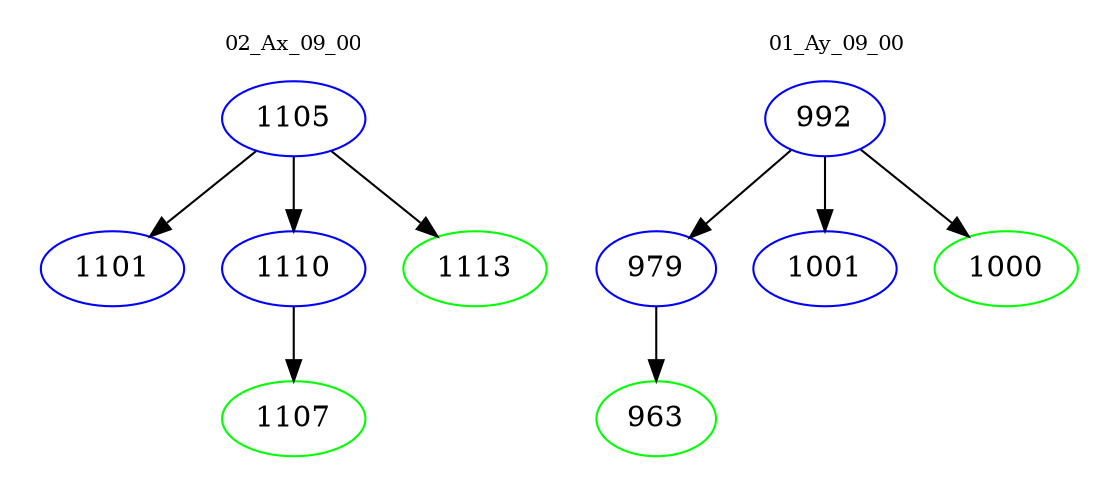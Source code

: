 digraph{
subgraph cluster_0 {
color = white
label = "02_Ax_09_00";
fontsize=10;
T0_1105 [label="1105", color="blue"]
T0_1105 -> T0_1101 [color="black"]
T0_1101 [label="1101", color="blue"]
T0_1105 -> T0_1110 [color="black"]
T0_1110 [label="1110", color="blue"]
T0_1110 -> T0_1107 [color="black"]
T0_1107 [label="1107", color="green"]
T0_1105 -> T0_1113 [color="black"]
T0_1113 [label="1113", color="green"]
}
subgraph cluster_1 {
color = white
label = "01_Ay_09_00";
fontsize=10;
T1_992 [label="992", color="blue"]
T1_992 -> T1_979 [color="black"]
T1_979 [label="979", color="blue"]
T1_979 -> T1_963 [color="black"]
T1_963 [label="963", color="green"]
T1_992 -> T1_1001 [color="black"]
T1_1001 [label="1001", color="blue"]
T1_992 -> T1_1000 [color="black"]
T1_1000 [label="1000", color="green"]
}
}
